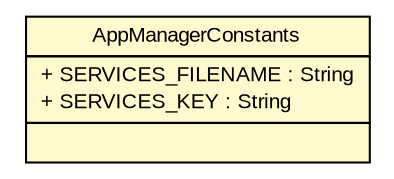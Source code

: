 #!/usr/local/bin/dot
#
# Class diagram 
# Generated by UMLGraph version R5_6-24-gf6e263 (http://www.umlgraph.org/)
#

digraph G {
	edge [fontname="arial",fontsize=10,labelfontname="arial",labelfontsize=10];
	node [fontname="arial",fontsize=10,shape=plaintext];
	nodesep=0.25;
	ranksep=0.5;
	// gov.sandia.cf.application.AppManagerConstants
	c50584 [label=<<table title="gov.sandia.cf.application.AppManagerConstants" border="0" cellborder="1" cellspacing="0" cellpadding="2" port="p" bgcolor="lemonChiffon" href="./AppManagerConstants.html">
		<tr><td><table border="0" cellspacing="0" cellpadding="1">
<tr><td align="center" balign="center"> AppManagerConstants </td></tr>
		</table></td></tr>
		<tr><td><table border="0" cellspacing="0" cellpadding="1">
<tr><td align="left" balign="left"> + SERVICES_FILENAME : String </td></tr>
<tr><td align="left" balign="left"> + SERVICES_KEY : String </td></tr>
		</table></td></tr>
		<tr><td><table border="0" cellspacing="0" cellpadding="1">
<tr><td align="left" balign="left">  </td></tr>
		</table></td></tr>
		</table>>, URL="./AppManagerConstants.html", fontname="arial", fontcolor="black", fontsize=10.0];
}

